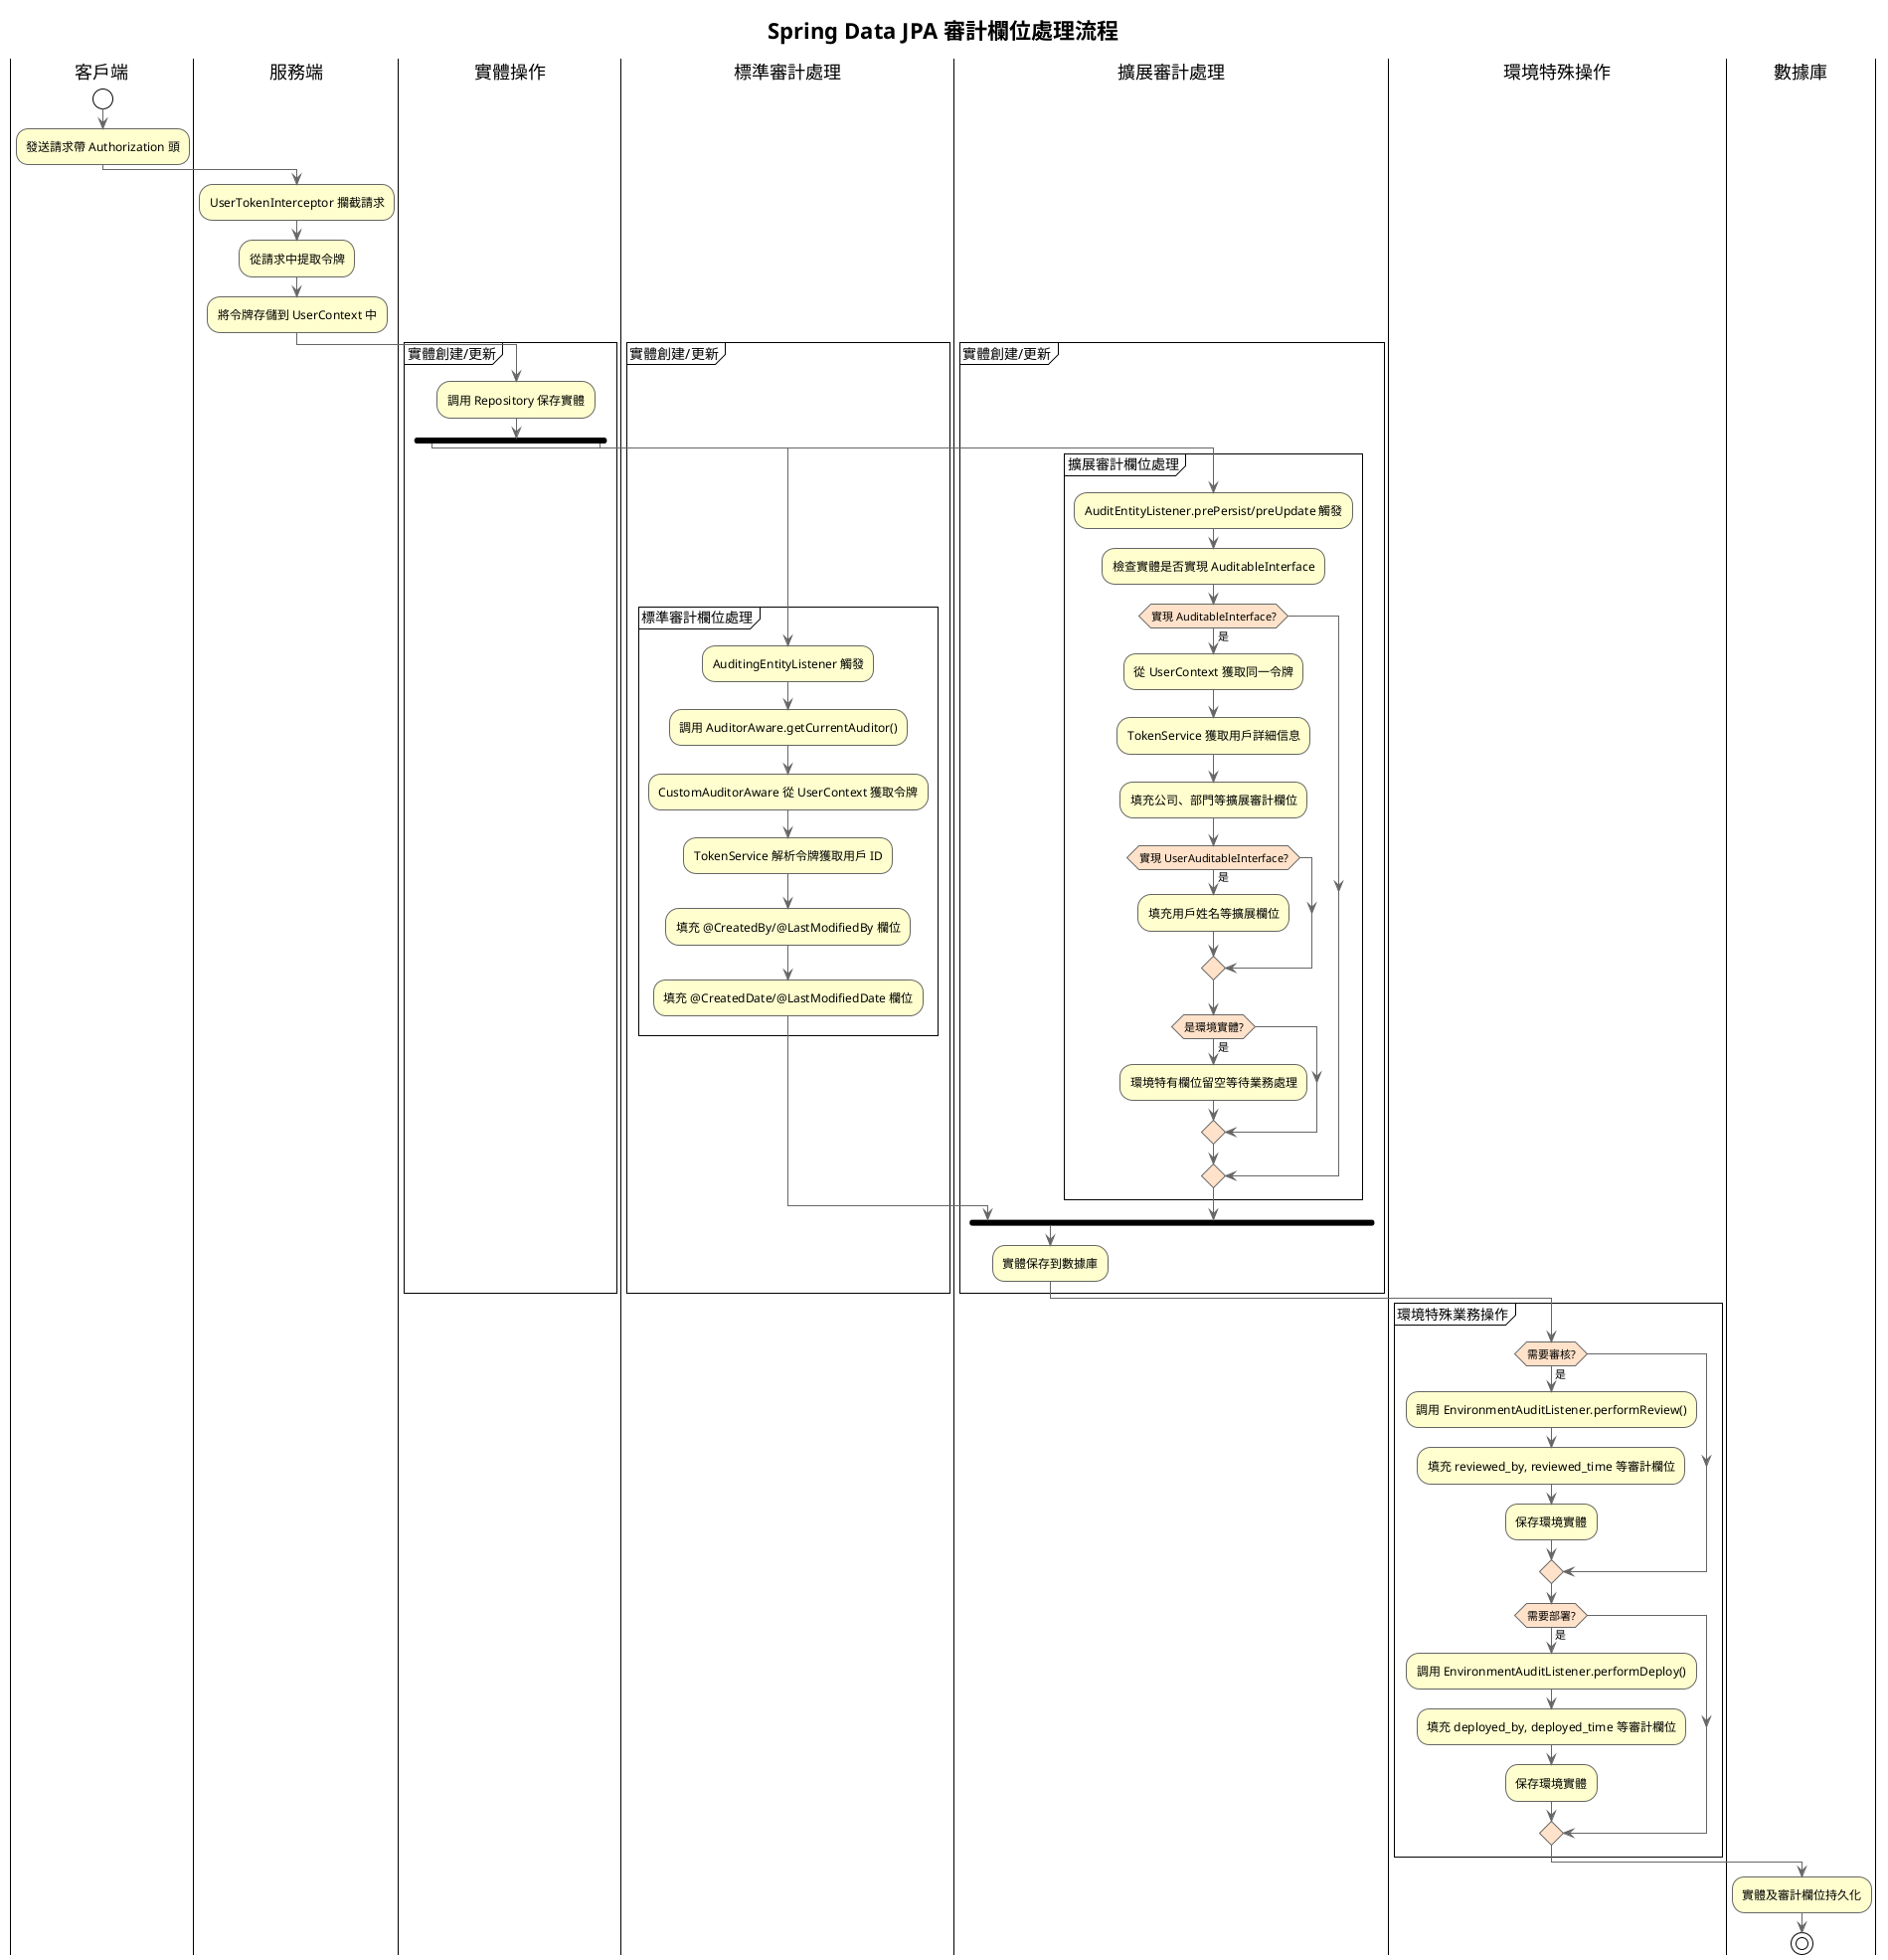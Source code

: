 @startuml "審計欄位處理流程"
!theme plain
skinparam backgroundColor white
skinparam ArrowColor #666666
skinparam ActivityBackgroundColor #FEFECE
skinparam ActivityBorderColor #666666
skinparam ActivityDiamondBackgroundColor #FFE2C9
skinparam ActivityDiamondBorderColor #666666

title "Spring Data JPA 審計欄位處理流程"

|客戶端|
start
:發送請求帶 Authorization 頭;
|服務端|
:UserTokenInterceptor 攔截請求;
:從請求中提取令牌;
:將令牌存儲到 UserContext 中;

|實體操作|
partition "實體創建/更新" {
  :調用 Repository 保存實體;
  
  fork
    |標準審計處理|
    partition "標準審計欄位處理" {
      :AuditingEntityListener 觸發;
      :調用 AuditorAware.getCurrentAuditor();
      :CustomAuditorAware 從 UserContext 獲取令牌;
      :TokenService 解析令牌獲取用戶 ID;
      :填充 @CreatedBy/@LastModifiedBy 欄位;
      :填充 @CreatedDate/@LastModifiedDate 欄位;
    }
    
  fork again
    |擴展審計處理|
    partition "擴展審計欄位處理" {
      :AuditEntityListener.prePersist/preUpdate 觸發;
      :檢查實體是否實現 AuditableInterface;
      if (實現 AuditableInterface?) then (是)
        :從 UserContext 獲取同一令牌;
        :TokenService 獲取用戶詳細信息;
        :填充公司、部門等擴展審計欄位;
        
        if (實現 UserAuditableInterface?) then (是)
          :填充用戶姓名等擴展欄位;
        endif
        
        if (是環境實體?) then (是)
          :環境特有欄位留空等待業務處理;
        endif
      endif
    }
  end fork
  
  :實體保存到數據庫;
}

|環境特殊操作|
partition "環境特殊業務操作" {
  if (需要審核?) then (是)
    :調用 EnvironmentAuditListener.performReview();
    :填充 reviewed_by, reviewed_time 等審計欄位;
    :保存環境實體;
  endif
  
  if (需要部署?) then (是)
    :調用 EnvironmentAuditListener.performDeploy();
    :填充 deployed_by, deployed_time 等審計欄位;
    :保存環境實體;
  endif
}

|數據庫|
:實體及審計欄位持久化;
stop

@enduml